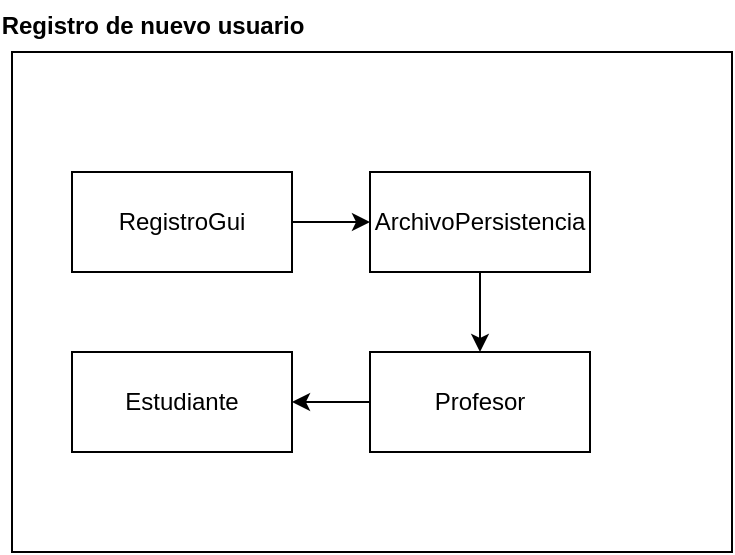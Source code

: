 <mxfile version="25.0.2">
  <diagram id="C5RBs43oDa-KdzZeNtuy" name="Page-1">
    <mxGraphModel dx="1152" dy="741" grid="1" gridSize="10" guides="1" tooltips="1" connect="1" arrows="1" fold="1" page="1" pageScale="1" pageWidth="827" pageHeight="1169" math="0" shadow="0">
      <root>
        <mxCell id="WIyWlLk6GJQsqaUBKTNV-0" />
        <mxCell id="WIyWlLk6GJQsqaUBKTNV-1" parent="WIyWlLk6GJQsqaUBKTNV-0" />
        <mxCell id="jll7-muh70pwECgko0we-22" value="" style="html=1;whiteSpace=wrap;" parent="WIyWlLk6GJQsqaUBKTNV-1" vertex="1">
          <mxGeometry x="760" y="230" width="360" height="250" as="geometry" />
        </mxCell>
        <mxCell id="jll7-muh70pwECgko0we-17" style="edgeStyle=orthogonalEdgeStyle;rounded=0;orthogonalLoop=1;jettySize=auto;html=1;entryX=0;entryY=0.5;entryDx=0;entryDy=0;" parent="WIyWlLk6GJQsqaUBKTNV-1" source="jll7-muh70pwECgko0we-13" target="jll7-muh70pwECgko0we-14" edge="1">
          <mxGeometry relative="1" as="geometry" />
        </mxCell>
        <mxCell id="jll7-muh70pwECgko0we-13" value="RegistroGui" style="html=1;whiteSpace=wrap;" parent="WIyWlLk6GJQsqaUBKTNV-1" vertex="1">
          <mxGeometry x="790" y="290" width="110" height="50" as="geometry" />
        </mxCell>
        <mxCell id="jll7-muh70pwECgko0we-19" style="edgeStyle=orthogonalEdgeStyle;rounded=0;orthogonalLoop=1;jettySize=auto;html=1;entryX=0.5;entryY=0;entryDx=0;entryDy=0;" parent="WIyWlLk6GJQsqaUBKTNV-1" source="jll7-muh70pwECgko0we-14" target="jll7-muh70pwECgko0we-15" edge="1">
          <mxGeometry relative="1" as="geometry" />
        </mxCell>
        <mxCell id="jll7-muh70pwECgko0we-14" value="ArchivoPersistencia" style="html=1;whiteSpace=wrap;" parent="WIyWlLk6GJQsqaUBKTNV-1" vertex="1">
          <mxGeometry x="939" y="290" width="110" height="50" as="geometry" />
        </mxCell>
        <mxCell id="jll7-muh70pwECgko0we-20" style="edgeStyle=orthogonalEdgeStyle;rounded=0;orthogonalLoop=1;jettySize=auto;html=1;entryX=1;entryY=0.5;entryDx=0;entryDy=0;" parent="WIyWlLk6GJQsqaUBKTNV-1" source="jll7-muh70pwECgko0we-15" target="jll7-muh70pwECgko0we-16" edge="1">
          <mxGeometry relative="1" as="geometry" />
        </mxCell>
        <mxCell id="jll7-muh70pwECgko0we-15" value="Profesor" style="html=1;whiteSpace=wrap;" parent="WIyWlLk6GJQsqaUBKTNV-1" vertex="1">
          <mxGeometry x="939" y="380" width="110" height="50" as="geometry" />
        </mxCell>
        <mxCell id="jll7-muh70pwECgko0we-16" value="Estudiante" style="html=1;whiteSpace=wrap;" parent="WIyWlLk6GJQsqaUBKTNV-1" vertex="1">
          <mxGeometry x="790" y="380" width="110" height="50" as="geometry" />
        </mxCell>
        <mxCell id="jll7-muh70pwECgko0we-23" value="Registro de nuevo usuario" style="text;align=center;fontStyle=1;verticalAlign=middle;spacingLeft=3;spacingRight=3;strokeColor=none;rotatable=0;points=[[0,0.5],[1,0.5]];portConstraint=eastwest;html=1;" parent="WIyWlLk6GJQsqaUBKTNV-1" vertex="1">
          <mxGeometry x="790" y="204" width="80" height="26" as="geometry" />
        </mxCell>
      </root>
    </mxGraphModel>
  </diagram>
</mxfile>
